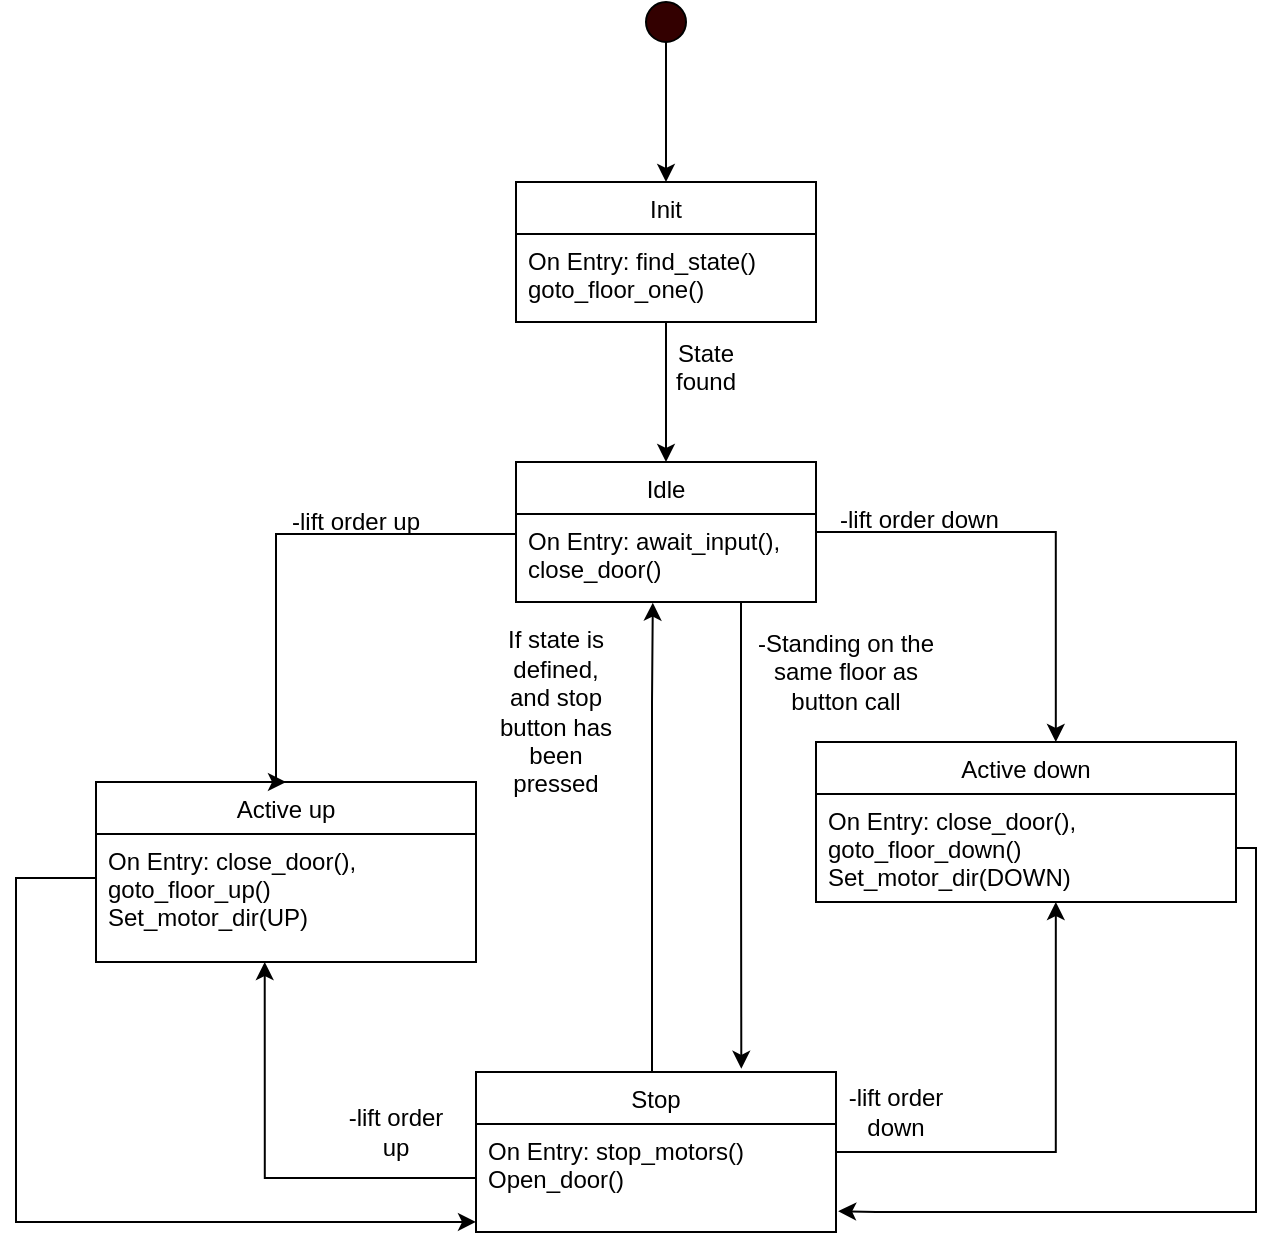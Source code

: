 <mxfile version="20.8.20" type="github" pages="3">
  <diagram name="Page-1" id="AqBInIVPp4gdgWNFYO3s">
    <mxGraphModel dx="1114" dy="561" grid="1" gridSize="10" guides="1" tooltips="1" connect="1" arrows="1" fold="1" page="1" pageScale="1" pageWidth="850" pageHeight="1100" math="0" shadow="0">
      <root>
        <mxCell id="0" />
        <mxCell id="1" parent="0" />
        <mxCell id="T8M_ERFm2-ZNn2aJVhRW-8" style="edgeStyle=orthogonalEdgeStyle;rounded=0;orthogonalLoop=1;jettySize=auto;html=1;exitX=0.5;exitY=1;exitDx=0;exitDy=0;entryX=0.5;entryY=0;entryDx=0;entryDy=0;" parent="1" source="T8M_ERFm2-ZNn2aJVhRW-1" target="T8M_ERFm2-ZNn2aJVhRW-4" edge="1">
          <mxGeometry relative="1" as="geometry" />
        </mxCell>
        <mxCell id="T8M_ERFm2-ZNn2aJVhRW-1" value="" style="ellipse;whiteSpace=wrap;html=1;aspect=fixed;fillColor=#330000;" parent="1" vertex="1">
          <mxGeometry x="435" y="30" width="20" height="20" as="geometry" />
        </mxCell>
        <mxCell id="T8M_ERFm2-ZNn2aJVhRW-13" style="edgeStyle=orthogonalEdgeStyle;rounded=0;orthogonalLoop=1;jettySize=auto;html=1;exitX=0.5;exitY=1;exitDx=0;exitDy=0;entryX=0.5;entryY=0;entryDx=0;entryDy=0;" parent="1" source="T8M_ERFm2-ZNn2aJVhRW-4" target="T8M_ERFm2-ZNn2aJVhRW-10" edge="1">
          <mxGeometry relative="1" as="geometry" />
        </mxCell>
        <mxCell id="T8M_ERFm2-ZNn2aJVhRW-4" value="Init" style="swimlane;fontStyle=0;childLayout=stackLayout;horizontal=1;startSize=26;fillColor=none;horizontalStack=0;resizeParent=1;resizeParentMax=0;resizeLast=0;collapsible=1;marginBottom=0;" parent="1" vertex="1">
          <mxGeometry x="370" y="120" width="150" height="70" as="geometry" />
        </mxCell>
        <mxCell id="T8M_ERFm2-ZNn2aJVhRW-5" value="On Entry: find_state()&#xa;goto_floor_one()" style="text;strokeColor=none;fillColor=none;align=left;verticalAlign=top;spacingLeft=4;spacingRight=4;overflow=hidden;rotatable=0;points=[[0,0.5],[1,0.5]];portConstraint=eastwest;" parent="T8M_ERFm2-ZNn2aJVhRW-4" vertex="1">
          <mxGeometry y="26" width="150" height="44" as="geometry" />
        </mxCell>
        <mxCell id="T8M_ERFm2-ZNn2aJVhRW-20" style="edgeStyle=orthogonalEdgeStyle;rounded=0;orthogonalLoop=1;jettySize=auto;html=1;exitX=1;exitY=0.5;exitDx=0;exitDy=0;entryX=0.571;entryY=0;entryDx=0;entryDy=0;entryPerimeter=0;" parent="1" source="T8M_ERFm2-ZNn2aJVhRW-10" target="T8M_ERFm2-ZNn2aJVhRW-17" edge="1">
          <mxGeometry relative="1" as="geometry" />
        </mxCell>
        <mxCell id="T8M_ERFm2-ZNn2aJVhRW-21" style="edgeStyle=orthogonalEdgeStyle;rounded=0;orthogonalLoop=1;jettySize=auto;html=1;entryX=0.5;entryY=0;entryDx=0;entryDy=0;" parent="1" source="T8M_ERFm2-ZNn2aJVhRW-10" target="T8M_ERFm2-ZNn2aJVhRW-15" edge="1">
          <mxGeometry relative="1" as="geometry">
            <Array as="points">
              <mxPoint x="250" y="296" />
            </Array>
          </mxGeometry>
        </mxCell>
        <mxCell id="T8M_ERFm2-ZNn2aJVhRW-49" style="edgeStyle=orthogonalEdgeStyle;rounded=0;orthogonalLoop=1;jettySize=auto;html=1;exitX=0.75;exitY=1;exitDx=0;exitDy=0;entryX=0.737;entryY=-0.02;entryDx=0;entryDy=0;entryPerimeter=0;" parent="1" source="T8M_ERFm2-ZNn2aJVhRW-10" target="T8M_ERFm2-ZNn2aJVhRW-30" edge="1">
          <mxGeometry relative="1" as="geometry" />
        </mxCell>
        <mxCell id="T8M_ERFm2-ZNn2aJVhRW-10" value="Idle" style="swimlane;fontStyle=0;childLayout=stackLayout;horizontal=1;startSize=26;fillColor=none;horizontalStack=0;resizeParent=1;resizeParentMax=0;resizeLast=0;collapsible=1;marginBottom=0;" parent="1" vertex="1">
          <mxGeometry x="370" y="260" width="150" height="70" as="geometry" />
        </mxCell>
        <mxCell id="T8M_ERFm2-ZNn2aJVhRW-11" value="On Entry: await_input(), &#xa;close_door()" style="text;strokeColor=none;fillColor=none;align=left;verticalAlign=top;spacingLeft=4;spacingRight=4;overflow=hidden;rotatable=0;points=[[0,0.5],[1,0.5]];portConstraint=eastwest;" parent="T8M_ERFm2-ZNn2aJVhRW-10" vertex="1">
          <mxGeometry y="26" width="150" height="44" as="geometry" />
        </mxCell>
        <mxCell id="T8M_ERFm2-ZNn2aJVhRW-14" value="&lt;div&gt;State found&lt;/div&gt;&lt;div&gt;&lt;br&gt;&lt;/div&gt;" style="text;html=1;strokeColor=none;fillColor=none;align=center;verticalAlign=middle;whiteSpace=wrap;rounded=0;" parent="1" vertex="1">
          <mxGeometry x="450" y="220" width="30" as="geometry" />
        </mxCell>
        <mxCell id="T8M_ERFm2-ZNn2aJVhRW-15" value="Active up" style="swimlane;fontStyle=0;childLayout=stackLayout;horizontal=1;startSize=26;fillColor=none;horizontalStack=0;resizeParent=1;resizeParentMax=0;resizeLast=0;collapsible=1;marginBottom=0;" parent="1" vertex="1">
          <mxGeometry x="160" y="420" width="190" height="90" as="geometry" />
        </mxCell>
        <mxCell id="T8M_ERFm2-ZNn2aJVhRW-16" value="On Entry: close_door(), &#xa;goto_floor_up()&#xa;Set_motor_dir(UP)&#xa;" style="text;strokeColor=none;fillColor=none;align=left;verticalAlign=top;spacingLeft=4;spacingRight=4;overflow=hidden;rotatable=0;points=[[0,0.5],[1,0.5]];portConstraint=eastwest;" parent="T8M_ERFm2-ZNn2aJVhRW-15" vertex="1">
          <mxGeometry y="26" width="190" height="64" as="geometry" />
        </mxCell>
        <mxCell id="T8M_ERFm2-ZNn2aJVhRW-17" value="Active down" style="swimlane;fontStyle=0;childLayout=stackLayout;horizontal=1;startSize=26;fillColor=none;horizontalStack=0;resizeParent=1;resizeParentMax=0;resizeLast=0;collapsible=1;marginBottom=0;" parent="1" vertex="1">
          <mxGeometry x="520" y="400" width="210" height="80" as="geometry" />
        </mxCell>
        <mxCell id="T8M_ERFm2-ZNn2aJVhRW-18" value="On Entry: close_door(),&#xa; goto_floor_down()&#xa;Set_motor_dir(DOWN)&#xa;" style="text;strokeColor=none;fillColor=none;align=left;verticalAlign=top;spacingLeft=4;spacingRight=4;overflow=hidden;rotatable=0;points=[[0,0.5],[1,0.5]];portConstraint=eastwest;" parent="T8M_ERFm2-ZNn2aJVhRW-17" vertex="1">
          <mxGeometry y="26" width="210" height="54" as="geometry" />
        </mxCell>
        <mxCell id="T8M_ERFm2-ZNn2aJVhRW-32" style="edgeStyle=orthogonalEdgeStyle;rounded=0;orthogonalLoop=1;jettySize=auto;html=1;exitX=1;exitY=0.5;exitDx=0;exitDy=0;entryX=0.571;entryY=1;entryDx=0;entryDy=0;entryPerimeter=0;" parent="1" source="T8M_ERFm2-ZNn2aJVhRW-30" target="T8M_ERFm2-ZNn2aJVhRW-18" edge="1">
          <mxGeometry relative="1" as="geometry" />
        </mxCell>
        <mxCell id="T8M_ERFm2-ZNn2aJVhRW-34" style="edgeStyle=orthogonalEdgeStyle;rounded=0;orthogonalLoop=1;jettySize=auto;html=1;exitX=0.5;exitY=0;exitDx=0;exitDy=0;entryX=0.456;entryY=1.008;entryDx=0;entryDy=0;entryPerimeter=0;" parent="1" source="T8M_ERFm2-ZNn2aJVhRW-30" target="T8M_ERFm2-ZNn2aJVhRW-11" edge="1">
          <mxGeometry relative="1" as="geometry">
            <Array as="points">
              <mxPoint x="438" y="565" />
              <mxPoint x="438" y="380" />
              <mxPoint x="438" y="380" />
            </Array>
          </mxGeometry>
        </mxCell>
        <mxCell id="T8M_ERFm2-ZNn2aJVhRW-30" value="Stop" style="swimlane;fontStyle=0;childLayout=stackLayout;horizontal=1;startSize=26;fillColor=none;horizontalStack=0;resizeParent=1;resizeParentMax=0;resizeLast=0;collapsible=1;marginBottom=0;" parent="1" vertex="1">
          <mxGeometry x="350" y="565" width="180" height="80" as="geometry" />
        </mxCell>
        <mxCell id="T8M_ERFm2-ZNn2aJVhRW-31" value="On Entry: stop_motors()&#xa;Open_door()&#xa;&#xa;" style="text;strokeColor=none;fillColor=none;align=left;verticalAlign=top;spacingLeft=4;spacingRight=4;overflow=hidden;rotatable=0;points=[[0,0.5],[1,0.5]];portConstraint=eastwest;" parent="T8M_ERFm2-ZNn2aJVhRW-30" vertex="1">
          <mxGeometry y="26" width="180" height="54" as="geometry" />
        </mxCell>
        <mxCell id="T8M_ERFm2-ZNn2aJVhRW-33" style="edgeStyle=orthogonalEdgeStyle;rounded=0;orthogonalLoop=1;jettySize=auto;html=1;entryX=0.444;entryY=1;entryDx=0;entryDy=0;entryPerimeter=0;" parent="1" source="T8M_ERFm2-ZNn2aJVhRW-31" target="T8M_ERFm2-ZNn2aJVhRW-16" edge="1">
          <mxGeometry relative="1" as="geometry" />
        </mxCell>
        <mxCell id="T8M_ERFm2-ZNn2aJVhRW-36" value="&lt;div&gt;If state is defined, and stop button has been pressed&lt;br&gt;&lt;/div&gt;" style="text;html=1;strokeColor=none;fillColor=none;align=center;verticalAlign=middle;whiteSpace=wrap;rounded=0;" parent="1" vertex="1">
          <mxGeometry x="360" y="370" width="60" height="30" as="geometry" />
        </mxCell>
        <mxCell id="T8M_ERFm2-ZNn2aJVhRW-37" value="&lt;div&gt;-lift order up&lt;/div&gt;" style="text;html=1;strokeColor=none;fillColor=none;align=center;verticalAlign=middle;whiteSpace=wrap;rounded=0;" parent="1" vertex="1">
          <mxGeometry x="280" y="580" width="60" height="30" as="geometry" />
        </mxCell>
        <mxCell id="T8M_ERFm2-ZNn2aJVhRW-38" value="&lt;div&gt;-lift order down&lt;br&gt;&lt;/div&gt;" style="text;html=1;strokeColor=none;fillColor=none;align=center;verticalAlign=middle;whiteSpace=wrap;rounded=0;" parent="1" vertex="1">
          <mxGeometry x="530" y="570" width="60" height="30" as="geometry" />
        </mxCell>
        <mxCell id="T8M_ERFm2-ZNn2aJVhRW-43" value="&lt;div&gt;-lift order up&lt;/div&gt;" style="text;html=1;strokeColor=none;fillColor=none;align=center;verticalAlign=middle;whiteSpace=wrap;rounded=0;" parent="1" vertex="1">
          <mxGeometry x="250" y="280" width="80" height="20" as="geometry" />
        </mxCell>
        <mxCell id="T8M_ERFm2-ZNn2aJVhRW-45" value="&lt;div&gt;-lift order down&lt;/div&gt;" style="text;whiteSpace=wrap;html=1;" parent="1" vertex="1">
          <mxGeometry x="530" y="275" width="100" height="40" as="geometry" />
        </mxCell>
        <mxCell id="T8M_ERFm2-ZNn2aJVhRW-46" style="edgeStyle=orthogonalEdgeStyle;rounded=0;orthogonalLoop=1;jettySize=auto;html=1;entryX=1.006;entryY=0.807;entryDx=0;entryDy=0;entryPerimeter=0;" parent="1" source="T8M_ERFm2-ZNn2aJVhRW-18" target="T8M_ERFm2-ZNn2aJVhRW-31" edge="1">
          <mxGeometry relative="1" as="geometry">
            <Array as="points">
              <mxPoint x="740" y="453" />
              <mxPoint x="740" y="635" />
              <mxPoint x="550" y="635" />
            </Array>
          </mxGeometry>
        </mxCell>
        <mxCell id="T8M_ERFm2-ZNn2aJVhRW-47" style="edgeStyle=orthogonalEdgeStyle;rounded=0;orthogonalLoop=1;jettySize=auto;html=1;entryX=0;entryY=0.907;entryDx=0;entryDy=0;entryPerimeter=0;" parent="1" source="T8M_ERFm2-ZNn2aJVhRW-16" target="T8M_ERFm2-ZNn2aJVhRW-31" edge="1">
          <mxGeometry relative="1" as="geometry">
            <Array as="points">
              <mxPoint x="120" y="468" />
              <mxPoint x="120" y="640" />
            </Array>
          </mxGeometry>
        </mxCell>
        <mxCell id="T8M_ERFm2-ZNn2aJVhRW-50" value="-Standing on the same floor as button call" style="text;html=1;strokeColor=none;fillColor=none;align=center;verticalAlign=middle;whiteSpace=wrap;rounded=0;" parent="1" vertex="1">
          <mxGeometry x="480" y="350" width="110" height="30" as="geometry" />
        </mxCell>
      </root>
    </mxGraphModel>
  </diagram>
  <diagram id="nGNKQlyk3Mihn1EwtRcQ" name="Page-2">
    <mxGraphModel dx="1114" dy="561" grid="1" gridSize="10" guides="1" tooltips="1" connect="1" arrows="1" fold="1" page="1" pageScale="1" pageWidth="850" pageHeight="1100" math="0" shadow="0">
      <root>
        <mxCell id="0" />
        <mxCell id="1" parent="0" />
        <mxCell id="TMTgrVVdsC3q7YYHgv5W-1" value="Elevator" style="swimlane;fontStyle=1;align=center;verticalAlign=top;childLayout=stackLayout;horizontal=1;startSize=26;horizontalStack=0;resizeParent=1;resizeParentMax=0;resizeLast=0;collapsible=1;marginBottom=0;" parent="1" vertex="1">
          <mxGeometry x="60" y="50" width="260" height="190" as="geometry" />
        </mxCell>
        <mxCell id="TMTgrVVdsC3q7YYHgv5W-2" value="current_floor: uint8_t&#xa;next_floor: uint8_t&#xa;current_motor_dir: motorDirection&#xa;stopped: bool&#xa;&#xa;&#xa; &#xa;&#xa;&#xa;&#xa;&#xa;&#xa;&#xa;" style="text;strokeColor=none;fillColor=none;align=left;verticalAlign=top;spacingLeft=4;spacingRight=4;overflow=hidden;rotatable=0;points=[[0,0.5],[1,0.5]];portConstraint=eastwest;" parent="TMTgrVVdsC3q7YYHgv5W-1" vertex="1">
          <mxGeometry y="26" width="260" height="104" as="geometry" />
        </mxCell>
        <mxCell id="TMTgrVVdsC3q7YYHgv5W-3" value="" style="line;strokeWidth=1;fillColor=none;align=left;verticalAlign=middle;spacingTop=-1;spacingLeft=3;spacingRight=3;rotatable=0;labelPosition=right;points=[];portConstraint=eastwest;strokeColor=inherit;" parent="TMTgrVVdsC3q7YYHgv5W-1" vertex="1">
          <mxGeometry y="130" width="260" height="8" as="geometry" />
        </mxCell>
        <mxCell id="TMTgrVVdsC3q7YYHgv5W-4" value="Illuminate_floor_indicator(current_floor): void&#xa;Update_panels(): current_floor, next_floor&#xa;" style="text;strokeColor=none;fillColor=none;align=left;verticalAlign=top;spacingLeft=4;spacingRight=4;overflow=hidden;rotatable=0;points=[[0,0.5],[1,0.5]];portConstraint=eastwest;" parent="TMTgrVVdsC3q7YYHgv5W-1" vertex="1">
          <mxGeometry y="138" width="260" height="52" as="geometry" />
        </mxCell>
        <mxCell id="xKrVei23eE-zIZKFBaad-41" style="edgeStyle=orthogonalEdgeStyle;rounded=0;orthogonalLoop=1;jettySize=auto;html=1;exitX=0.5;exitY=0;exitDx=0;exitDy=0;entryX=1;entryY=0.962;entryDx=0;entryDy=0;entryPerimeter=0;" parent="1" source="xKrVei23eE-zIZKFBaad-1" target="TMTgrVVdsC3q7YYHgv5W-2" edge="1">
          <mxGeometry relative="1" as="geometry">
            <Array as="points">
              <mxPoint x="623" y="260" />
              <mxPoint x="470" y="260" />
              <mxPoint x="470" y="176" />
            </Array>
          </mxGeometry>
        </mxCell>
        <mxCell id="xKrVei23eE-zIZKFBaad-1" value="Call_panel&#xa;&#xa;" style="swimlane;fontStyle=1;align=center;verticalAlign=top;childLayout=stackLayout;horizontal=1;startSize=26;horizontalStack=0;resizeParent=1;resizeParentMax=0;resizeLast=0;collapsible=1;marginBottom=0;" parent="1" vertex="1">
          <mxGeometry x="520" y="290" width="230" height="220" as="geometry" />
        </mxCell>
        <mxCell id="xKrVei23eE-zIZKFBaad-34" value="floor: Int&#xa;Button_1_pressed: Bool&#xa;Button_2_pressed: Bool&#xa;Button_3_pressed: Bool&#xa;Button_4_pressed: Bool&#xa;" style="text;strokeColor=none;fillColor=none;align=left;verticalAlign=top;spacingLeft=4;spacingRight=4;overflow=hidden;rotatable=0;points=[[0,0.5],[1,0.5]];portConstraint=eastwest;" parent="xKrVei23eE-zIZKFBaad-1" vertex="1">
          <mxGeometry y="26" width="230" height="94" as="geometry" />
        </mxCell>
        <mxCell id="xKrVei23eE-zIZKFBaad-3" value="" style="line;strokeWidth=1;fillColor=none;align=left;verticalAlign=middle;spacingTop=-1;spacingLeft=3;spacingRight=3;rotatable=0;labelPosition=right;points=[];portConstraint=eastwest;strokeColor=inherit;" parent="xKrVei23eE-zIZKFBaad-1" vertex="1">
          <mxGeometry y="120" width="230" height="8" as="geometry" />
        </mxCell>
        <mxCell id="xKrVei23eE-zIZKFBaad-4" value="illuminate_stop_Button(Stop_button): void&#xa;Illuminate_elevator_Button_1(): void&#xa;Illuminate_elevator_Button_2(): void&#xa;Illuminate_elevator_Button_3(): void&#xa;Illuminate_elevator_Button_4(): void&#xa;&#xa;&#xa;&#xa;&#xa;&#xa;" style="text;strokeColor=none;fillColor=none;align=left;verticalAlign=top;spacingLeft=4;spacingRight=4;overflow=hidden;rotatable=0;points=[[0,0.5],[1,0.5]];portConstraint=eastwest;" parent="xKrVei23eE-zIZKFBaad-1" vertex="1">
          <mxGeometry y="128" width="230" height="92" as="geometry" />
        </mxCell>
        <mxCell id="xKrVei23eE-zIZKFBaad-5" value="Elevator_panel" style="swimlane;fontStyle=1;align=center;verticalAlign=top;childLayout=stackLayout;horizontal=1;startSize=26;horizontalStack=0;resizeParent=1;resizeParentMax=0;resizeLast=0;collapsible=1;marginBottom=0;" parent="1" vertex="1">
          <mxGeometry x="10" y="320" width="260" height="240" as="geometry" />
        </mxCell>
        <mxCell id="xKrVei23eE-zIZKFBaad-6" value="Button_1_pressed: Bool&#xa;Button_2_pressed: Bool&#xa;Button_3_pressed: Bool&#xa;Button_4_pressed: Bool&#xa;Stop_button_pressed: Bool&#xa;&#xa;&#xa;" style="text;strokeColor=none;fillColor=none;align=left;verticalAlign=top;spacingLeft=4;spacingRight=4;overflow=hidden;rotatable=0;points=[[0,0.5],[1,0.5]];portConstraint=eastwest;" parent="xKrVei23eE-zIZKFBaad-5" vertex="1">
          <mxGeometry y="26" width="260" height="94" as="geometry" />
        </mxCell>
        <mxCell id="xKrVei23eE-zIZKFBaad-7" value="" style="line;strokeWidth=1;fillColor=none;align=left;verticalAlign=middle;spacingTop=-1;spacingLeft=3;spacingRight=3;rotatable=0;labelPosition=right;points=[];portConstraint=eastwest;strokeColor=inherit;" parent="xKrVei23eE-zIZKFBaad-5" vertex="1">
          <mxGeometry y="120" width="260" height="8" as="geometry" />
        </mxCell>
        <mxCell id="xKrVei23eE-zIZKFBaad-8" value="illuminate_stop_Button(Stop_button): void&#xa;Illuminate_elevator_Button_1(): void&#xa;Illuminate_elevator_Button_2(): void&#xa;Illuminate_elevator_Button_3(): void&#xa;Illuminate_elevator_Button_4(): void&#xa;&#xa;&#xa;&#xa;" style="text;strokeColor=none;fillColor=none;align=left;verticalAlign=top;spacingLeft=4;spacingRight=4;overflow=hidden;rotatable=0;points=[[0,0.5],[1,0.5]];portConstraint=eastwest;" parent="xKrVei23eE-zIZKFBaad-5" vertex="1">
          <mxGeometry y="128" width="260" height="112" as="geometry" />
        </mxCell>
        <mxCell id="xKrVei23eE-zIZKFBaad-9" value="Door" style="swimlane;fontStyle=1;align=center;verticalAlign=top;childLayout=stackLayout;horizontal=1;startSize=26;horizontalStack=0;resizeParent=1;resizeParentMax=0;resizeLast=0;collapsible=1;marginBottom=0;" parent="1" vertex="1">
          <mxGeometry x="290" y="310" width="200" height="148" as="geometry" />
        </mxCell>
        <mxCell id="xKrVei23eE-zIZKFBaad-10" value="Open: bool&#xa;Obstruction: Bool&#xa;" style="text;strokeColor=none;fillColor=none;align=left;verticalAlign=top;spacingLeft=4;spacingRight=4;overflow=hidden;rotatable=0;points=[[0,0.5],[1,0.5]];portConstraint=eastwest;" parent="xKrVei23eE-zIZKFBaad-9" vertex="1">
          <mxGeometry y="26" width="200" height="54" as="geometry" />
        </mxCell>
        <mxCell id="xKrVei23eE-zIZKFBaad-11" value="" style="line;strokeWidth=1;fillColor=none;align=left;verticalAlign=middle;spacingTop=-1;spacingLeft=3;spacingRight=3;rotatable=0;labelPosition=right;points=[];portConstraint=eastwest;strokeColor=inherit;" parent="xKrVei23eE-zIZKFBaad-9" vertex="1">
          <mxGeometry y="80" width="200" height="8" as="geometry" />
        </mxCell>
        <mxCell id="xKrVei23eE-zIZKFBaad-12" value="wait(): void&#xa;sense_obstruction(): bool" style="text;strokeColor=none;fillColor=none;align=left;verticalAlign=top;spacingLeft=4;spacingRight=4;overflow=hidden;rotatable=0;points=[[0,0.5],[1,0.5]];portConstraint=eastwest;" parent="xKrVei23eE-zIZKFBaad-9" vertex="1">
          <mxGeometry y="88" width="200" height="60" as="geometry" />
        </mxCell>
        <mxCell id="xKrVei23eE-zIZKFBaad-13" value="Controller&#xa;" style="swimlane;fontStyle=1;align=center;verticalAlign=top;childLayout=stackLayout;horizontal=1;startSize=26;horizontalStack=0;resizeParent=1;resizeParentMax=0;resizeLast=0;collapsible=1;marginBottom=0;" parent="1" vertex="1">
          <mxGeometry x="530" y="60" width="280" height="170" as="geometry" />
        </mxCell>
        <mxCell id="xKrVei23eE-zIZKFBaad-14" value="Queue: Array[5]&#xa;next_floor: uint8_t&#xa;current_floor: uint8_t" style="text;strokeColor=none;fillColor=none;align=left;verticalAlign=top;spacingLeft=4;spacingRight=4;overflow=hidden;rotatable=0;points=[[0,0.5],[1,0.5]];portConstraint=eastwest;" parent="xKrVei23eE-zIZKFBaad-13" vertex="1">
          <mxGeometry y="26" width="280" height="64" as="geometry" />
        </mxCell>
        <mxCell id="xKrVei23eE-zIZKFBaad-15" value="" style="line;strokeWidth=1;fillColor=none;align=left;verticalAlign=middle;spacingTop=-1;spacingLeft=3;spacingRight=3;rotatable=0;labelPosition=right;points=[];portConstraint=eastwest;strokeColor=inherit;" parent="xKrVei23eE-zIZKFBaad-13" vertex="1">
          <mxGeometry y="90" width="280" height="8" as="geometry" />
        </mxCell>
        <mxCell id="xKrVei23eE-zIZKFBaad-16" value="update_elevator_next_floor(): uint8_t&#xa;determine_next_floor(Queue): uint8_t&#xa;fetch_current_floor(): uint8_t&#xa;stop(): void&#xa;&#xa;" style="text;strokeColor=none;fillColor=none;align=left;verticalAlign=top;spacingLeft=4;spacingRight=4;overflow=hidden;rotatable=0;points=[[0,0.5],[1,0.5]];portConstraint=eastwest;" parent="xKrVei23eE-zIZKFBaad-13" vertex="1">
          <mxGeometry y="98" width="280" height="72" as="geometry" />
        </mxCell>
        <mxCell id="xKrVei23eE-zIZKFBaad-33" style="edgeStyle=orthogonalEdgeStyle;rounded=0;orthogonalLoop=1;jettySize=auto;html=1;exitX=0;exitY=0.5;exitDx=0;exitDy=0;entryX=1.008;entryY=0.596;entryDx=0;entryDy=0;entryPerimeter=0;" parent="1" source="xKrVei23eE-zIZKFBaad-14" target="TMTgrVVdsC3q7YYHgv5W-2" edge="1">
          <mxGeometry relative="1" as="geometry" />
        </mxCell>
        <mxCell id="xKrVei23eE-zIZKFBaad-36" value="1..4" style="text;html=1;strokeColor=none;fillColor=none;align=center;verticalAlign=middle;whiteSpace=wrap;rounded=0;" parent="1" vertex="1">
          <mxGeometry x="620" y="260" width="60" height="30" as="geometry" />
        </mxCell>
        <mxCell id="xKrVei23eE-zIZKFBaad-37" style="edgeStyle=orthogonalEdgeStyle;rounded=0;orthogonalLoop=1;jettySize=auto;html=1;entryX=0.5;entryY=0;entryDx=0;entryDy=0;" parent="1" source="TMTgrVVdsC3q7YYHgv5W-4" target="xKrVei23eE-zIZKFBaad-5" edge="1">
          <mxGeometry relative="1" as="geometry" />
        </mxCell>
        <mxCell id="xKrVei23eE-zIZKFBaad-40" style="edgeStyle=orthogonalEdgeStyle;rounded=0;orthogonalLoop=1;jettySize=auto;html=1;exitX=1;exitY=0.5;exitDx=0;exitDy=0;entryX=0.5;entryY=0;entryDx=0;entryDy=0;" parent="1" source="TMTgrVVdsC3q7YYHgv5W-4" target="xKrVei23eE-zIZKFBaad-9" edge="1">
          <mxGeometry relative="1" as="geometry" />
        </mxCell>
        <mxCell id="1937diWgxCAAAxmrB9TC-1" value="Determine floor order, handle new calls" style="text;html=1;strokeColor=none;fillColor=none;align=center;verticalAlign=middle;whiteSpace=wrap;rounded=0;" parent="1" vertex="1">
          <mxGeometry x="550" y="30" width="130" height="20" as="geometry" />
        </mxCell>
        <mxCell id="1937diWgxCAAAxmrB9TC-2" value="Init, security" style="text;html=1;strokeColor=none;fillColor=none;align=center;verticalAlign=middle;whiteSpace=wrap;rounded=0;" parent="1" vertex="1">
          <mxGeometry x="90" y="35" width="140" height="10" as="geometry" />
        </mxCell>
        <mxCell id="1937diWgxCAAAxmrB9TC-3" style="edgeStyle=orthogonalEdgeStyle;rounded=0;orthogonalLoop=1;jettySize=auto;html=1;exitX=1;exitY=0.5;exitDx=0;exitDy=0;entryX=1;entryY=0.5;entryDx=0;entryDy=0;" parent="1" source="xKrVei23eE-zIZKFBaad-4" target="xKrVei23eE-zIZKFBaad-16" edge="1">
          <mxGeometry relative="1" as="geometry" />
        </mxCell>
        <mxCell id="1937diWgxCAAAxmrB9TC-4" style="edgeStyle=orthogonalEdgeStyle;rounded=0;orthogonalLoop=1;jettySize=auto;html=1;exitX=1;exitY=0.5;exitDx=0;exitDy=0;entryX=0.954;entryY=1;entryDx=0;entryDy=0;entryPerimeter=0;" parent="1" source="xKrVei23eE-zIZKFBaad-8" target="xKrVei23eE-zIZKFBaad-16" edge="1">
          <mxGeometry relative="1" as="geometry">
            <Array as="points">
              <mxPoint x="270" y="530" />
              <mxPoint x="797" y="530" />
            </Array>
          </mxGeometry>
        </mxCell>
      </root>
    </mxGraphModel>
  </diagram>
  <diagram id="Twxm5Tqa7lfwrQ7Ibg2x" name="Page-3">
    <mxGraphModel dx="1114" dy="561" grid="1" gridSize="10" guides="1" tooltips="1" connect="1" arrows="1" fold="1" page="1" pageScale="1" pageWidth="850" pageHeight="1100" math="0" shadow="0">
      <root>
        <mxCell id="0" />
        <mxCell id="1" parent="0" />
        <mxCell id="8bmyqNPNhBQWGSrDjdkj-1" value="&lt;div&gt;Person&lt;/div&gt;" style="rounded=1;whiteSpace=wrap;html=1;" parent="1" vertex="1">
          <mxGeometry x="100" y="30" width="120" height="60" as="geometry" />
        </mxCell>
        <mxCell id="8bmyqNPNhBQWGSrDjdkj-8" style="edgeStyle=orthogonalEdgeStyle;rounded=0;orthogonalLoop=1;jettySize=auto;html=1;exitX=1;exitY=0.5;exitDx=0;exitDy=0;entryX=0.974;entryY=0.05;entryDx=0;entryDy=0;entryPerimeter=0;" parent="1" source="8bmyqNPNhBQWGSrDjdkj-2" target="8bmyqNPNhBQWGSrDjdkj-5" edge="1">
          <mxGeometry relative="1" as="geometry" />
        </mxCell>
        <mxCell id="8bmyqNPNhBQWGSrDjdkj-2" value="" style="ellipse;whiteSpace=wrap;html=1;fillColor=#000000;" parent="1" vertex="1">
          <mxGeometry x="25" y="130" width="20" height="20" as="geometry" />
        </mxCell>
        <mxCell id="8bmyqNPNhBQWGSrDjdkj-18" style="edgeStyle=orthogonalEdgeStyle;rounded=0;orthogonalLoop=1;jettySize=auto;html=1;exitX=0.75;exitY=1;exitDx=0;exitDy=0;entryX=0.5;entryY=1;entryDx=0;entryDy=0;" parent="1" source="8bmyqNPNhBQWGSrDjdkj-5" target="8bmyqNPNhBQWGSrDjdkj-12" edge="1">
          <mxGeometry relative="1" as="geometry">
            <Array as="points">
              <mxPoint x="165" y="150" />
            </Array>
          </mxGeometry>
        </mxCell>
        <mxCell id="ITAMibbslwI5QCARxHSo-4" style="edgeStyle=orthogonalEdgeStyle;rounded=0;orthogonalLoop=1;jettySize=auto;html=1;exitX=0.5;exitY=1;exitDx=0;exitDy=0;entryX=0.25;entryY=1;entryDx=0;entryDy=0;" parent="1" source="8bmyqNPNhBQWGSrDjdkj-5" target="8bmyqNPNhBQWGSrDjdkj-39" edge="1">
          <mxGeometry relative="1" as="geometry" />
        </mxCell>
        <mxCell id="8bmyqNPNhBQWGSrDjdkj-5" value="" style="rounded=0;whiteSpace=wrap;html=1;fillColor=#FFFFFF;rotation=-90;" parent="1" vertex="1">
          <mxGeometry x="-20" y="290" width="350" height="20" as="geometry" />
        </mxCell>
        <mxCell id="8bmyqNPNhBQWGSrDjdkj-10" value="callElevator()" style="text;html=1;strokeColor=none;fillColor=none;align=center;verticalAlign=middle;whiteSpace=wrap;rounded=0;" parent="1" vertex="1">
          <mxGeometry x="200" y="120" width="90" height="30" as="geometry" />
        </mxCell>
        <mxCell id="8bmyqNPNhBQWGSrDjdkj-11" value="Floor panel" style="rounded=1;whiteSpace=wrap;html=1;" parent="1" vertex="1">
          <mxGeometry x="260" y="30" width="120" height="60" as="geometry" />
        </mxCell>
        <mxCell id="8bmyqNPNhBQWGSrDjdkj-52" style="edgeStyle=orthogonalEdgeStyle;rounded=0;orthogonalLoop=1;jettySize=auto;html=1;exitX=0.5;exitY=0;exitDx=0;exitDy=0;entryX=0.5;entryY=1;entryDx=0;entryDy=0;" parent="1" source="8bmyqNPNhBQWGSrDjdkj-12" target="8bmyqNPNhBQWGSrDjdkj-23" edge="1">
          <mxGeometry relative="1" as="geometry" />
        </mxCell>
        <mxCell id="8bmyqNPNhBQWGSrDjdkj-12" value="" style="rounded=0;whiteSpace=wrap;html=1;fillColor=#FFFFFF;direction=south;" parent="1" vertex="1">
          <mxGeometry x="320" y="120" width="20" height="60" as="geometry" />
        </mxCell>
        <mxCell id="8bmyqNPNhBQWGSrDjdkj-13" style="edgeStyle=orthogonalEdgeStyle;rounded=0;orthogonalLoop=1;jettySize=auto;html=1;exitX=0;exitY=0.5;exitDx=0;exitDy=0;entryX=0;entryY=0;entryDx=0;entryDy=0;" parent="1" source="8bmyqNPNhBQWGSrDjdkj-2" target="8bmyqNPNhBQWGSrDjdkj-2" edge="1">
          <mxGeometry relative="1" as="geometry" />
        </mxCell>
        <mxCell id="8bmyqNPNhBQWGSrDjdkj-14" value="Spawn()" style="text;html=1;strokeColor=none;fillColor=none;align=center;verticalAlign=middle;whiteSpace=wrap;rounded=0;" parent="1" vertex="1">
          <mxGeometry x="60" y="110" width="60" height="30" as="geometry" />
        </mxCell>
        <mxCell id="8bmyqNPNhBQWGSrDjdkj-15" value="Controller" style="rounded=1;whiteSpace=wrap;html=1;" parent="1" vertex="1">
          <mxGeometry x="580" y="30" width="120" height="60" as="geometry" />
        </mxCell>
        <mxCell id="8bmyqNPNhBQWGSrDjdkj-17" value="Elevator Panel" style="rounded=1;whiteSpace=wrap;html=1;" parent="1" vertex="1">
          <mxGeometry x="420" y="30" width="120" height="60" as="geometry" />
        </mxCell>
        <mxCell id="8bmyqNPNhBQWGSrDjdkj-53" style="edgeStyle=orthogonalEdgeStyle;rounded=0;orthogonalLoop=1;jettySize=auto;html=1;exitX=0.75;exitY=1;exitDx=0;exitDy=0;entryX=0.75;entryY=0;entryDx=0;entryDy=0;" parent="1" source="8bmyqNPNhBQWGSrDjdkj-23" target="8bmyqNPNhBQWGSrDjdkj-12" edge="1">
          <mxGeometry relative="1" as="geometry" />
        </mxCell>
        <mxCell id="8bmyqNPNhBQWGSrDjdkj-59" style="edgeStyle=orthogonalEdgeStyle;rounded=0;orthogonalLoop=1;jettySize=auto;html=1;exitX=0.25;exitY=0;exitDx=0;exitDy=0;entryX=0.115;entryY=1;entryDx=0;entryDy=0;entryPerimeter=0;" parent="1" source="8bmyqNPNhBQWGSrDjdkj-23" target="8bmyqNPNhBQWGSrDjdkj-31" edge="1">
          <mxGeometry relative="1" as="geometry" />
        </mxCell>
        <mxCell id="8bmyqNPNhBQWGSrDjdkj-23" value="" style="rounded=0;whiteSpace=wrap;html=1;fillColor=#FFFFFF;direction=south;" parent="1" vertex="1">
          <mxGeometry x="630" y="125" width="20" height="60" as="geometry" />
        </mxCell>
        <mxCell id="8bmyqNPNhBQWGSrDjdkj-26" value="AddQueue()" style="text;html=1;strokeColor=none;fillColor=none;align=center;verticalAlign=middle;whiteSpace=wrap;rounded=0;" parent="1" vertex="1">
          <mxGeometry x="470" y="130" width="75" height="20" as="geometry" />
        </mxCell>
        <mxCell id="8bmyqNPNhBQWGSrDjdkj-30" value="Elevator" style="rounded=1;whiteSpace=wrap;html=1;" parent="1" vertex="1">
          <mxGeometry x="730" y="30" width="120" height="60" as="geometry" />
        </mxCell>
        <mxCell id="8bmyqNPNhBQWGSrDjdkj-62" style="edgeStyle=orthogonalEdgeStyle;rounded=0;orthogonalLoop=1;jettySize=auto;html=1;exitX=0.75;exitY=1;exitDx=0;exitDy=0;entryX=0.75;entryY=1;entryDx=0;entryDy=0;" parent="1" source="8bmyqNPNhBQWGSrDjdkj-31" target="8bmyqNPNhBQWGSrDjdkj-5" edge="1">
          <mxGeometry relative="1" as="geometry">
            <Array as="points">
              <mxPoint x="780" y="213" />
              <mxPoint x="473" y="213" />
            </Array>
          </mxGeometry>
        </mxCell>
        <mxCell id="ITAMibbslwI5QCARxHSo-15" style="edgeStyle=orthogonalEdgeStyle;rounded=0;orthogonalLoop=1;jettySize=auto;html=1;exitX=0.25;exitY=1;exitDx=0;exitDy=0;entryX=0.5;entryY=0;entryDx=0;entryDy=0;" parent="1" source="8bmyqNPNhBQWGSrDjdkj-31" target="8bmyqNPNhBQWGSrDjdkj-23" edge="1">
          <mxGeometry relative="1" as="geometry" />
        </mxCell>
        <mxCell id="8bmyqNPNhBQWGSrDjdkj-31" value="" style="rounded=0;whiteSpace=wrap;html=1;fillColor=#FFFFFF;direction=south;" parent="1" vertex="1">
          <mxGeometry x="780" y="120" width="20" height="130" as="geometry" />
        </mxCell>
        <mxCell id="8bmyqNPNhBQWGSrDjdkj-34" value="update_next_floor()" style="text;html=1;strokeColor=none;fillColor=none;align=center;verticalAlign=middle;whiteSpace=wrap;rounded=0;" parent="1" vertex="1">
          <mxGeometry x="660" y="100" width="120" height="25" as="geometry" />
        </mxCell>
        <mxCell id="8bmyqNPNhBQWGSrDjdkj-36" value="SetMotorDir()" style="text;html=1;strokeColor=none;fillColor=none;align=center;verticalAlign=middle;whiteSpace=wrap;rounded=0;" parent="1" vertex="1">
          <mxGeometry x="810" y="135" width="120" height="25" as="geometry" />
        </mxCell>
        <mxCell id="ITAMibbslwI5QCARxHSo-7" style="edgeStyle=orthogonalEdgeStyle;rounded=0;orthogonalLoop=1;jettySize=auto;html=1;exitX=0.25;exitY=0;exitDx=0;exitDy=0;entryX=0.25;entryY=1;entryDx=0;entryDy=0;" parent="1" source="8bmyqNPNhBQWGSrDjdkj-39" target="ITAMibbslwI5QCARxHSo-6" edge="1">
          <mxGeometry relative="1" as="geometry" />
        </mxCell>
        <mxCell id="8bmyqNPNhBQWGSrDjdkj-39" value="" style="rounded=0;whiteSpace=wrap;html=1;fillColor=#FFFFFF;direction=south;" parent="1" vertex="1">
          <mxGeometry x="471.87" y="280" width="8.13" height="90" as="geometry" />
        </mxCell>
        <mxCell id="8bmyqNPNhBQWGSrDjdkj-41" value="openDoor()" style="text;html=1;strokeColor=none;fillColor=none;align=center;verticalAlign=middle;whiteSpace=wrap;rounded=0;" parent="1" vertex="1">
          <mxGeometry x="425" y="190" width="90" height="30" as="geometry" />
        </mxCell>
        <mxCell id="8bmyqNPNhBQWGSrDjdkj-44" value="de-illuminate_button()" style="text;html=1;strokeColor=none;fillColor=none;align=center;verticalAlign=middle;whiteSpace=wrap;rounded=0;" parent="1" vertex="1">
          <mxGeometry x="430" y="170" width="127.5" height="10" as="geometry" />
        </mxCell>
        <mxCell id="8bmyqNPNhBQWGSrDjdkj-46" value="update_current_floor()" style="text;html=1;strokeColor=none;fillColor=none;align=center;verticalAlign=middle;whiteSpace=wrap;rounded=0;" parent="1" vertex="1">
          <mxGeometry x="670" y="160" width="100" height="10" as="geometry" />
        </mxCell>
        <mxCell id="8bmyqNPNhBQWGSrDjdkj-54" style="edgeStyle=orthogonalEdgeStyle;rounded=0;orthogonalLoop=1;jettySize=auto;html=1;exitX=0;exitY=0;exitDx=0;exitDy=0;entryX=0.25;entryY=0;entryDx=0;entryDy=0;" parent="1" source="8bmyqNPNhBQWGSrDjdkj-12" target="8bmyqNPNhBQWGSrDjdkj-12" edge="1">
          <mxGeometry relative="1" as="geometry">
            <Array as="points">
              <mxPoint x="370" y="120" />
              <mxPoint x="370" y="135" />
            </Array>
          </mxGeometry>
        </mxCell>
        <mxCell id="8bmyqNPNhBQWGSrDjdkj-55" value="Illuminate_button()" style="text;html=1;strokeColor=none;fillColor=none;align=center;verticalAlign=middle;whiteSpace=wrap;rounded=0;" parent="1" vertex="1">
          <mxGeometry x="300" y="100" width="120" height="20" as="geometry" />
        </mxCell>
        <mxCell id="8bmyqNPNhBQWGSrDjdkj-60" style="edgeStyle=orthogonalEdgeStyle;rounded=0;orthogonalLoop=1;jettySize=auto;html=1;exitX=0.25;exitY=0;exitDx=0;exitDy=0;entryX=0.5;entryY=0;entryDx=0;entryDy=0;" parent="1" source="8bmyqNPNhBQWGSrDjdkj-31" target="8bmyqNPNhBQWGSrDjdkj-31" edge="1">
          <mxGeometry relative="1" as="geometry">
            <Array as="points">
              <mxPoint x="830" y="153" />
              <mxPoint x="830" y="185" />
            </Array>
          </mxGeometry>
        </mxCell>
        <mxCell id="ITAMibbslwI5QCARxHSo-5" value="pressElevatorFloorbutton()" style="text;html=1;strokeColor=none;fillColor=none;align=center;verticalAlign=middle;whiteSpace=wrap;rounded=0;" parent="1" vertex="1">
          <mxGeometry x="260" y="270" width="90" height="30" as="geometry" />
        </mxCell>
        <mxCell id="ITAMibbslwI5QCARxHSo-11" style="edgeStyle=orthogonalEdgeStyle;rounded=0;orthogonalLoop=1;jettySize=auto;html=1;exitX=0.25;exitY=0;exitDx=0;exitDy=0;entryX=0.25;entryY=1;entryDx=0;entryDy=0;" parent="1" source="ITAMibbslwI5QCARxHSo-6" target="ITAMibbslwI5QCARxHSo-10" edge="1">
          <mxGeometry relative="1" as="geometry" />
        </mxCell>
        <mxCell id="ITAMibbslwI5QCARxHSo-6" value="" style="rounded=0;whiteSpace=wrap;html=1;fillColor=#FFFFFF;direction=south;" parent="1" vertex="1">
          <mxGeometry x="630" y="280" width="10" height="90" as="geometry" />
        </mxCell>
        <mxCell id="ITAMibbslwI5QCARxHSo-8" value="AddQueue()" style="text;html=1;strokeColor=none;fillColor=none;align=center;verticalAlign=middle;whiteSpace=wrap;rounded=0;" parent="1" vertex="1">
          <mxGeometry x="520" y="275" width="75" height="20" as="geometry" />
        </mxCell>
        <mxCell id="ITAMibbslwI5QCARxHSo-17" style="edgeStyle=orthogonalEdgeStyle;rounded=0;orthogonalLoop=1;jettySize=auto;html=1;entryX=0.611;entryY=-0.3;entryDx=0;entryDy=0;entryPerimeter=0;" parent="1" source="ITAMibbslwI5QCARxHSo-10" target="ITAMibbslwI5QCARxHSo-6" edge="1">
          <mxGeometry relative="1" as="geometry" />
        </mxCell>
        <mxCell id="ITAMibbslwI5QCARxHSo-10" value="" style="rounded=0;whiteSpace=wrap;html=1;fillColor=#FFFFFF;direction=south;" parent="1" vertex="1">
          <mxGeometry x="785" y="270" width="5" height="130" as="geometry" />
        </mxCell>
        <mxCell id="ITAMibbslwI5QCARxHSo-12" style="edgeStyle=orthogonalEdgeStyle;rounded=0;orthogonalLoop=1;jettySize=auto;html=1;exitX=0.25;exitY=0;exitDx=0;exitDy=0;entryX=0.5;entryY=0;entryDx=0;entryDy=0;" parent="1" source="ITAMibbslwI5QCARxHSo-10" target="ITAMibbslwI5QCARxHSo-10" edge="1">
          <mxGeometry relative="1" as="geometry">
            <Array as="points">
              <mxPoint x="820" y="303" />
              <mxPoint x="820" y="335" />
            </Array>
          </mxGeometry>
        </mxCell>
        <mxCell id="ITAMibbslwI5QCARxHSo-13" value="SetMotorDir()" style="text;html=1;strokeColor=none;fillColor=none;align=center;verticalAlign=middle;whiteSpace=wrap;rounded=0;" parent="1" vertex="1">
          <mxGeometry x="800" y="300" width="120" height="25" as="geometry" />
        </mxCell>
      </root>
    </mxGraphModel>
  </diagram>
</mxfile>
